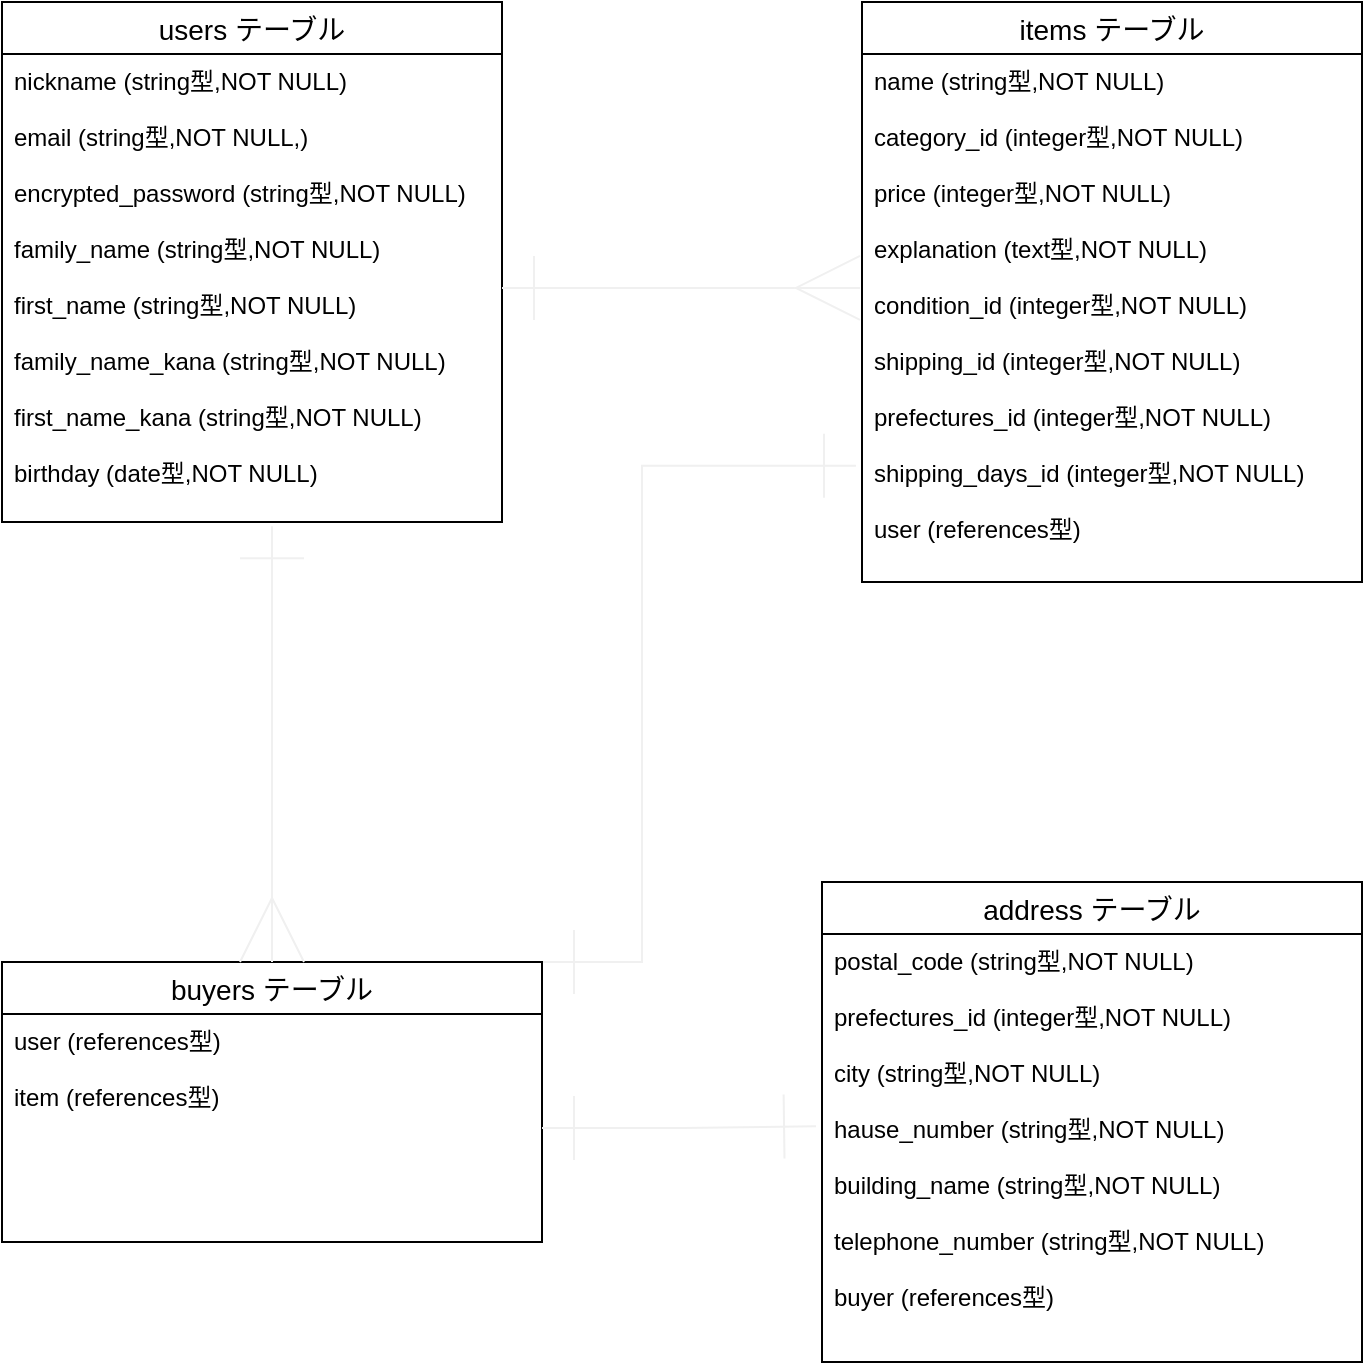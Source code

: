 <mxfile>
    <diagram id="QP2oNOcBx2eUWNQDQ7LL" name="ページ1">
        <mxGraphModel dx="967" dy="830" grid="1" gridSize="10" guides="1" tooltips="1" connect="1" arrows="1" fold="1" page="1" pageScale="1" pageWidth="827" pageHeight="1169" math="0" shadow="0">
            <root>
                <mxCell id="0"/>
                <mxCell id="1" parent="0"/>
                <mxCell id="2" value="users テーブル" style="swimlane;fontStyle=0;childLayout=stackLayout;horizontal=1;startSize=26;horizontalStack=0;resizeParent=1;resizeParentMax=0;resizeLast=0;collapsible=1;marginBottom=0;align=center;fontSize=14;" vertex="1" parent="1">
                    <mxGeometry x="80" y="40" width="250" height="260" as="geometry"/>
                </mxCell>
                <mxCell id="26" value="nickname (string型,NOT NULL)&#10;&#10;email (string型,NOT NULL,)&#10;&#10;encrypted_password (string型,NOT NULL)&#10;&#10;family_name (string型,NOT NULL)&#10;&#10;first_name (string型,NOT NULL)&#10;&#10;family_name_kana (string型,NOT NULL)&#10;&#10;first_name_kana (string型,NOT NULL)&#10;&#10;birthday (date型,NOT NULL)" style="text;strokeColor=none;fillColor=none;spacingLeft=4;spacingRight=4;overflow=hidden;rotatable=0;points=[[0,0.5],[1,0.5]];portConstraint=eastwest;fontSize=12;" vertex="1" parent="2">
                    <mxGeometry y="26" width="250" height="234" as="geometry"/>
                </mxCell>
                <mxCell id="6" value="items テーブル" style="swimlane;fontStyle=0;childLayout=stackLayout;horizontal=1;startSize=26;horizontalStack=0;resizeParent=1;resizeParentMax=0;resizeLast=0;collapsible=1;marginBottom=0;align=center;fontSize=14;" vertex="1" parent="1">
                    <mxGeometry x="510" y="40" width="250" height="290" as="geometry"/>
                </mxCell>
                <mxCell id="7" value="name (string型,NOT NULL)&#10;&#10;category_id (integer型,NOT NULL)&#10;&#10;price (integer型,NOT NULL)&#10;&#10;explanation (text型,NOT NULL)&#10;&#10;condition_id (integer型,NOT NULL)&#10;&#10;shipping_id (integer型,NOT NULL)&#10;&#10;prefectures_id (integer型,NOT NULL)&#10;&#10;shipping_days_id (integer型,NOT NULL)&#10;&#10;user (references型)" style="text;strokeColor=none;fillColor=none;spacingLeft=4;spacingRight=4;overflow=hidden;rotatable=0;points=[[0,0.5],[1,0.5]];portConstraint=eastwest;fontSize=12;" vertex="1" parent="6">
                    <mxGeometry y="26" width="250" height="264" as="geometry"/>
                </mxCell>
                <mxCell id="46" style="edgeStyle=orthogonalEdgeStyle;rounded=0;jumpSize=16;orthogonalLoop=1;jettySize=auto;html=1;exitX=1;exitY=0;exitDx=0;exitDy=0;startArrow=ERone;startFill=0;endArrow=ERone;endFill=0;startSize=30;endSize=30;sourcePerimeterSpacing=0;targetPerimeterSpacing=0;strokeColor=#F0F0F0;strokeWidth=1;entryX=-0.012;entryY=0.78;entryDx=0;entryDy=0;entryPerimeter=0;" edge="1" parent="1" source="11" target="7">
                    <mxGeometry relative="1" as="geometry">
                        <mxPoint x="430" y="230" as="targetPoint"/>
                        <Array as="points">
                            <mxPoint x="400" y="520"/>
                            <mxPoint x="400" y="272"/>
                        </Array>
                    </mxGeometry>
                </mxCell>
                <mxCell id="11" value="buyers テーブル" style="swimlane;fontStyle=0;childLayout=stackLayout;horizontal=1;startSize=26;horizontalStack=0;resizeParent=1;resizeParentMax=0;resizeLast=0;collapsible=1;marginBottom=0;align=center;fontSize=14;" vertex="1" parent="1">
                    <mxGeometry x="80" y="520" width="270" height="140" as="geometry"/>
                </mxCell>
                <mxCell id="12" value="user (references型)&#10;&#10;item (references型)&#10;&#10;" style="text;strokeColor=none;fillColor=none;spacingLeft=4;spacingRight=4;overflow=hidden;rotatable=0;points=[[0,0.5],[1,0.5]];portConstraint=eastwest;fontSize=12;" vertex="1" parent="11">
                    <mxGeometry y="26" width="270" height="114" as="geometry"/>
                </mxCell>
                <mxCell id="36" value="address テーブル" style="swimlane;fontStyle=0;childLayout=stackLayout;horizontal=1;startSize=26;horizontalStack=0;resizeParent=1;resizeParentMax=0;resizeLast=0;collapsible=1;marginBottom=0;align=center;fontSize=14;" vertex="1" parent="1">
                    <mxGeometry x="490" y="480" width="270" height="240" as="geometry"/>
                </mxCell>
                <mxCell id="37" value="postal_code (string型,NOT NULL)&#10;&#10;prefectures_id (integer型,NOT NULL)&#10;&#10;city (string型,NOT NULL)&#10;&#10;hause_number (string型,NOT NULL)&#10;&#10;building_name (string型,NOT NULL)&#10;&#10;telephone_number (string型,NOT NULL)&#10;&#10;buyer (references型)" style="text;strokeColor=none;fillColor=none;spacingLeft=4;spacingRight=4;overflow=hidden;rotatable=0;points=[[0,0.5],[1,0.5]];portConstraint=eastwest;fontSize=12;" vertex="1" parent="36">
                    <mxGeometry y="26" width="270" height="214" as="geometry"/>
                </mxCell>
                <mxCell id="41" style="edgeStyle=orthogonalEdgeStyle;rounded=0;jumpSize=16;orthogonalLoop=1;jettySize=auto;html=1;exitX=1;exitY=0.5;exitDx=0;exitDy=0;entryX=-0.004;entryY=0.443;entryDx=0;entryDy=0;entryPerimeter=0;startArrow=ERone;startFill=0;endArrow=ERmany;endFill=0;startSize=30;endSize=30;sourcePerimeterSpacing=0;targetPerimeterSpacing=0;strokeColor=#F0F0F0;strokeWidth=1;" edge="1" parent="1" source="26" target="7">
                    <mxGeometry relative="1" as="geometry"/>
                </mxCell>
                <mxCell id="43" style="edgeStyle=orthogonalEdgeStyle;rounded=0;jumpSize=16;orthogonalLoop=1;jettySize=auto;html=1;entryX=0.5;entryY=0;entryDx=0;entryDy=0;startArrow=ERone;startFill=0;endArrow=ERmany;endFill=0;startSize=30;endSize=30;sourcePerimeterSpacing=0;targetPerimeterSpacing=0;strokeColor=#F0F0F0;strokeWidth=1;exitX=0.54;exitY=1.009;exitDx=0;exitDy=0;exitPerimeter=0;" edge="1" parent="1" source="26" target="11">
                    <mxGeometry relative="1" as="geometry">
                        <mxPoint x="390" y="330" as="sourcePoint"/>
                        <Array as="points">
                            <mxPoint x="215" y="340"/>
                            <mxPoint x="215" y="340"/>
                        </Array>
                    </mxGeometry>
                </mxCell>
                <mxCell id="49" style="edgeStyle=orthogonalEdgeStyle;rounded=0;jumpSize=16;orthogonalLoop=1;jettySize=auto;html=1;exitX=1;exitY=0.5;exitDx=0;exitDy=0;entryX=-0.011;entryY=0.449;entryDx=0;entryDy=0;entryPerimeter=0;startArrow=ERone;startFill=0;endArrow=ERone;endFill=0;startSize=30;endSize=30;sourcePerimeterSpacing=0;targetPerimeterSpacing=0;strokeColor=#F0F0F0;strokeWidth=1;" edge="1" parent="1" source="12" target="37">
                    <mxGeometry relative="1" as="geometry"/>
                </mxCell>
            </root>
        </mxGraphModel>
    </diagram>
</mxfile>